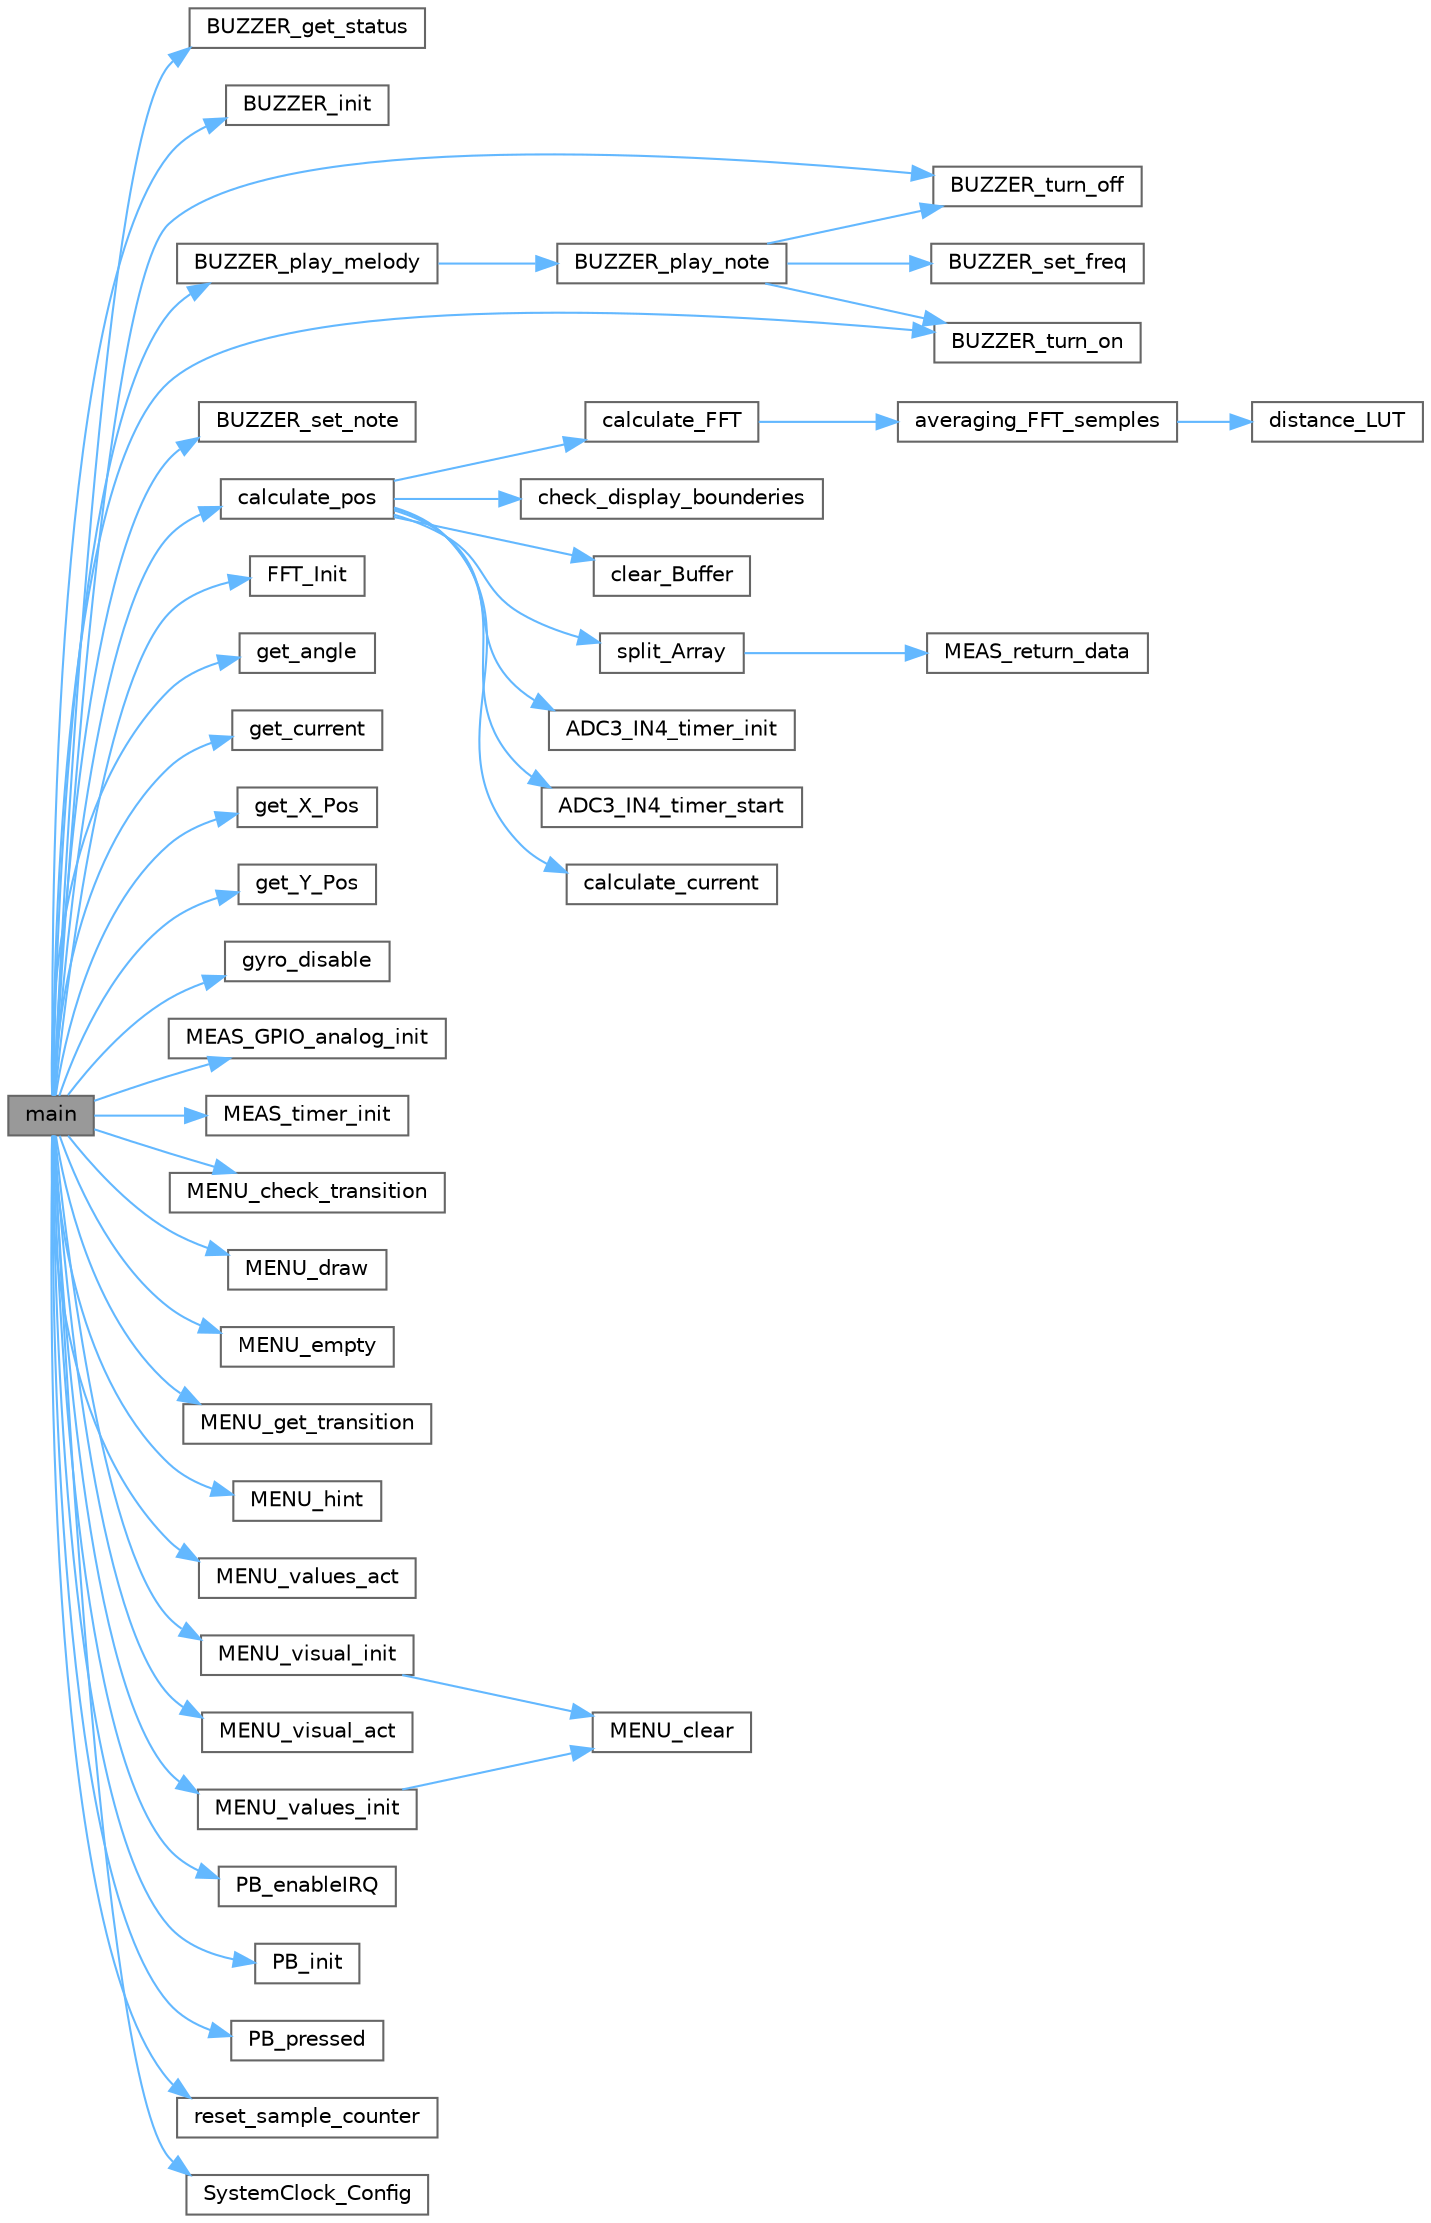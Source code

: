 digraph "main"
{
 // LATEX_PDF_SIZE
  bgcolor="transparent";
  edge [fontname=Helvetica,fontsize=10,labelfontname=Helvetica,labelfontsize=10];
  node [fontname=Helvetica,fontsize=10,shape=box,height=0.2,width=0.4];
  rankdir="LR";
  Node1 [label="main",height=0.2,width=0.4,color="gray40", fillcolor="grey60", style="filled", fontcolor="black",tooltip="Main function."];
  Node1 -> Node2 [color="steelblue1",style="solid"];
  Node2 [label="BUZZER_get_status",height=0.2,width=0.4,color="grey40", fillcolor="white", style="filled",URL="$buzzer_8c.html#aac13d7b81a13b3c86a6a9b10acbcf145",tooltip="Check state of Buzzer."];
  Node1 -> Node3 [color="steelblue1",style="solid"];
  Node3 [label="BUZZER_init",height=0.2,width=0.4,color="grey40", fillcolor="white", style="filled",URL="$buzzer_8c.html#a68f6dbcd53b3d88aaa925588daba83d8",tooltip="Initialize Buzzer."];
  Node1 -> Node4 [color="steelblue1",style="solid"];
  Node4 [label="BUZZER_play_melody",height=0.2,width=0.4,color="grey40", fillcolor="white", style="filled",URL="$buzzer_8c.html#a5f2104c8b5aaa9752e5fa799777fcedd",tooltip="Play Nokia ringtone."];
  Node4 -> Node5 [color="steelblue1",style="solid"];
  Node5 [label="BUZZER_play_note",height=0.2,width=0.4,color="grey40", fillcolor="white", style="filled",URL="$buzzer_8c.html#a680f2c11b48eafa096d5ecb4acad62c4",tooltip="Set a frequency."];
  Node5 -> Node6 [color="steelblue1",style="solid"];
  Node6 [label="BUZZER_set_freq",height=0.2,width=0.4,color="grey40", fillcolor="white", style="filled",URL="$buzzer_8c.html#a59836d169277185192235651ceabb937",tooltip="Set a frequency."];
  Node5 -> Node7 [color="steelblue1",style="solid"];
  Node7 [label="BUZZER_turn_off",height=0.2,width=0.4,color="grey40", fillcolor="white", style="filled",URL="$buzzer_8c.html#a9ee94e5de99bb735284b1d5cda52296c",tooltip="Turn the buzzer off."];
  Node5 -> Node8 [color="steelblue1",style="solid"];
  Node8 [label="BUZZER_turn_on",height=0.2,width=0.4,color="grey40", fillcolor="white", style="filled",URL="$buzzer_8c.html#ab73158a3665d3ad515b7e638cda2ab2c",tooltip="Turn the buzzer on."];
  Node1 -> Node9 [color="steelblue1",style="solid"];
  Node9 [label="BUZZER_set_note",height=0.2,width=0.4,color="grey40", fillcolor="white", style="filled",URL="$buzzer_8c.html#a183503979863996161b2e21eaab253d6",tooltip="Set a note."];
  Node1 -> Node7 [color="steelblue1",style="solid"];
  Node1 -> Node8 [color="steelblue1",style="solid"];
  Node1 -> Node10 [color="steelblue1",style="solid"];
  Node10 [label="calculate_pos",height=0.2,width=0.4,color="grey40", fillcolor="white", style="filled",URL="$calculations_8c.html#a2fc270c468765fb3fdc40855a172066b",tooltip="Calculate angle, X and Y Position of the cable, from the FFT value."];
  Node10 -> Node11 [color="steelblue1",style="solid"];
  Node11 [label="ADC3_IN4_timer_init",height=0.2,width=0.4,color="grey40", fillcolor="white", style="filled",URL="$measuring_8c.html#a4e76bf488f4e0c67e5db6e9c2d2e5813",tooltip="Initialise the ADC to be triggered by a timer."];
  Node10 -> Node12 [color="steelblue1",style="solid"];
  Node12 [label="ADC3_IN4_timer_start",height=0.2,width=0.4,color="grey40", fillcolor="white", style="filled",URL="$measuring_8c.html#ae5ffaeaedb181995f259a61ec05240ee",tooltip="Start the ADC and the timer."];
  Node10 -> Node13 [color="steelblue1",style="solid"];
  Node13 [label="calculate_current",height=0.2,width=0.4,color="grey40", fillcolor="white", style="filled",URL="$calculations_8c.html#a26fa7bb8f1057136463eb0ca3852b58d",tooltip="Calculate the current."];
  Node10 -> Node14 [color="steelblue1",style="solid"];
  Node14 [label="calculate_FFT",height=0.2,width=0.4,color="grey40", fillcolor="white", style="filled",URL="$calculations_8c.html#ae85cc6a6b7f5a18091c7575508edc5fa",tooltip="Transformers the ADC samples in to the frequency domain with a FFT."];
  Node14 -> Node15 [color="steelblue1",style="solid"];
  Node15 [label="averaging_FFT_semples",height=0.2,width=0.4,color="grey40", fillcolor="white", style="filled",URL="$calculations_8c.html#a8a87642323d7b62559f07dbd61786cc2",tooltip="Averaging several FFT output values for each pad and Hall sensor."];
  Node15 -> Node16 [color="steelblue1",style="solid"];
  Node16 [label="distance_LUT",height=0.2,width=0.4,color="grey40", fillcolor="white", style="filled",URL="$calculations_8c.html#ad820a1efb7e9dc28d5da28e1775ccf42",tooltip="Determines the distance of the cable to the pads from a look-up table."];
  Node10 -> Node17 [color="steelblue1",style="solid"];
  Node17 [label="check_display_bounderies",height=0.2,width=0.4,color="grey40", fillcolor="white", style="filled",URL="$calculations_8c.html#a91f9328a506206c333a0c6f5fe38e312",tooltip="Checks if the X_Pos and the Y_Pos are not too large to be displayed on the Screen."];
  Node10 -> Node18 [color="steelblue1",style="solid"];
  Node18 [label="clear_Buffer",height=0.2,width=0.4,color="grey40", fillcolor="white", style="filled",URL="$calculations_8c.html#adc56fd2039d8156d89775bc177be10f5",tooltip="Clearing all four ADS samples arrays."];
  Node10 -> Node19 [color="steelblue1",style="solid"];
  Node19 [label="split_Array",height=0.2,width=0.4,color="grey40", fillcolor="white", style="filled",URL="$calculations_8c.html#a7f13fc088b583c68a82faa3fecb15d55",tooltip="Splits the ADC_Samples array from measuring.c into four arrays."];
  Node19 -> Node20 [color="steelblue1",style="solid"];
  Node20 [label="MEAS_return_data",height=0.2,width=0.4,color="grey40", fillcolor="white", style="filled",URL="$measuring_8c.html#aa1e0069918da15a659aff8b73201e93a",tooltip="returns the ADC_samples"];
  Node1 -> Node21 [color="steelblue1",style="solid"];
  Node21 [label="FFT_Init",height=0.2,width=0.4,color="grey40", fillcolor="white", style="filled",URL="$calculations_8c.html#a2577037636e788a0319a4a8dc11a5a7a",tooltip="Initialisation for the FFT function."];
  Node1 -> Node22 [color="steelblue1",style="solid"];
  Node22 [label="get_angle",height=0.2,width=0.4,color="grey40", fillcolor="white", style="filled",URL="$calculations_8c.html#aa11c63680c3ea8ff9be71ffc277df7a6",tooltip="Returns the angle."];
  Node1 -> Node23 [color="steelblue1",style="solid"];
  Node23 [label="get_current",height=0.2,width=0.4,color="grey40", fillcolor="white", style="filled",URL="$calculations_8c.html#a869f0a9be954cd21152aea15cf2701f7",tooltip="Returns the current."];
  Node1 -> Node24 [color="steelblue1",style="solid"];
  Node24 [label="get_X_Pos",height=0.2,width=0.4,color="grey40", fillcolor="white", style="filled",URL="$calculations_8c.html#a2eeb1acf568c7079a0a813a00e453e1e",tooltip="Returns the X position."];
  Node1 -> Node25 [color="steelblue1",style="solid"];
  Node25 [label="get_Y_Pos",height=0.2,width=0.4,color="grey40", fillcolor="white", style="filled",URL="$calculations_8c.html#ac71e22d8d3ede588487567590fbfd5fa",tooltip="Returns the Y position."];
  Node1 -> Node26 [color="steelblue1",style="solid"];
  Node26 [label="gyro_disable",height=0.2,width=0.4,color="grey40", fillcolor="white", style="filled",URL="$main_8c.html#a9506db1724e530dd11bccbdd8968998f",tooltip="Disable the onboard gyroscope."];
  Node1 -> Node27 [color="steelblue1",style="solid"];
  Node27 [label="MEAS_GPIO_analog_init",height=0.2,width=0.4,color="grey40", fillcolor="white", style="filled",URL="$measuring_8c.html#a645930ff74ceaacb90aca99fae865f8f",tooltip="Configure GPIOs in analog mode."];
  Node1 -> Node28 [color="steelblue1",style="solid"];
  Node28 [label="MEAS_timer_init",height=0.2,width=0.4,color="grey40", fillcolor="white", style="filled",URL="$measuring_8c.html#a2ace7017c3957ead5cd587fc6fae0290",tooltip="Configure the timer to trigger the ADC(s)"];
  Node1 -> Node29 [color="steelblue1",style="solid"];
  Node29 [label="MENU_check_transition",height=0.2,width=0.4,color="grey40", fillcolor="white", style="filled",URL="$menu_8c.html#a88e016ed6bb3eb9cfe66a3009bc6fbcf",tooltip="Check for selection/transition."];
  Node1 -> Node30 [color="steelblue1",style="solid"];
  Node30 [label="MENU_draw",height=0.2,width=0.4,color="grey40", fillcolor="white", style="filled",URL="$menu_8c.html#a2cbb4c209c599e91da57c0d6cf8f710e",tooltip="Draw the menu onto the display."];
  Node1 -> Node31 [color="steelblue1",style="solid"];
  Node31 [label="MENU_empty",height=0.2,width=0.4,color="grey40", fillcolor="white", style="filled",URL="$menu_8c.html#a473a8c438e8077ed123e9cb87e60c1ed",tooltip="Shows when no function is available."];
  Node1 -> Node32 [color="steelblue1",style="solid"];
  Node32 [label="MENU_get_transition",height=0.2,width=0.4,color="grey40", fillcolor="white", style="filled",URL="$menu_8c.html#a3de77014a7c52cdf6ff1f973eee6f3f6",tooltip="Get menu selection/transition."];
  Node1 -> Node33 [color="steelblue1",style="solid"];
  Node33 [label="MENU_hint",height=0.2,width=0.4,color="grey40", fillcolor="white", style="filled",URL="$menu_8c.html#a62e02a141652e1f34b11f73547ce6bc2",tooltip="Shows a hint at startup."];
  Node1 -> Node34 [color="steelblue1",style="solid"];
  Node34 [label="MENU_values_act",height=0.2,width=0.4,color="grey40", fillcolor="white", style="filled",URL="$menu_8c.html#ae3dd1c8dc696e17330aa00c16572d059",tooltip="Display actual values."];
  Node1 -> Node35 [color="steelblue1",style="solid"];
  Node35 [label="MENU_values_init",height=0.2,width=0.4,color="grey40", fillcolor="white", style="filled",URL="$menu_8c.html#ae68006c2366dda3e55bad9ee75d7a0eb",tooltip="Set Layout for all values."];
  Node35 -> Node36 [color="steelblue1",style="solid"];
  Node36 [label="MENU_clear",height=0.2,width=0.4,color="grey40", fillcolor="white", style="filled",URL="$menu_8c.html#a611fe8f3c32972d437b3ffa3b97a791c",tooltip="Clear screen."];
  Node1 -> Node37 [color="steelblue1",style="solid"];
  Node37 [label="MENU_visual_act",height=0.2,width=0.4,color="grey40", fillcolor="white", style="filled",URL="$menu_8c.html#af47d5045b8db725df12dcc74c6a3547e",tooltip="Display a visualized position to the cable."];
  Node1 -> Node38 [color="steelblue1",style="solid"];
  Node38 [label="MENU_visual_init",height=0.2,width=0.4,color="grey40", fillcolor="white", style="filled",URL="$menu_8c.html#a8429b0d30aa49837fbab9d3e1ab0d2ed",tooltip="Initialize visual Interface."];
  Node38 -> Node36 [color="steelblue1",style="solid"];
  Node1 -> Node39 [color="steelblue1",style="solid"];
  Node39 [label="PB_enableIRQ",height=0.2,width=0.4,color="grey40", fillcolor="white", style="filled",URL="$pushbutton_8c.html#a1d6696a09e34d517e04ff82f792baf57",tooltip="Configure interrupt on rising edge for the USER pushbutton."];
  Node1 -> Node40 [color="steelblue1",style="solid"];
  Node40 [label="PB_init",height=0.2,width=0.4,color="grey40", fillcolor="white", style="filled",URL="$pushbutton_8c.html#a6efe94714ab265a5e515c7266d234917",tooltip="Configure the GPIO for the USER pushbutton."];
  Node1 -> Node41 [color="steelblue1",style="solid"];
  Node41 [label="PB_pressed",height=0.2,width=0.4,color="grey40", fillcolor="white", style="filled",URL="$pushbutton_8c.html#ab920dbc364e7b33bb9186ac45ae1a332",tooltip="Was the pushbutton pressed?"];
  Node1 -> Node42 [color="steelblue1",style="solid"];
  Node42 [label="reset_sample_counter",height=0.2,width=0.4,color="grey40", fillcolor="white", style="filled",URL="$measuring_8c.html#af21dcc5bc6f998d2d436876a2e4aa14f",tooltip=" "];
  Node1 -> Node43 [color="steelblue1",style="solid"];
  Node43 [label="SystemClock_Config",height=0.2,width=0.4,color="grey40", fillcolor="white", style="filled",URL="$main_8c.html#ad554cbf06ce0fa6f92a0c4152b8a4c64",tooltip="System Clock Configuration."];
}
